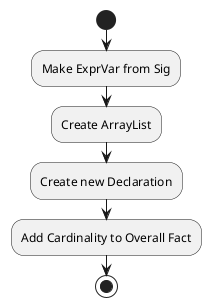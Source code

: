 @startuml
start
:Make ExprVar from Sig;
:Create ArrayList;
:Create new Declaration;
:Add Cardinality to Overall Fact;
stop
@enduml
